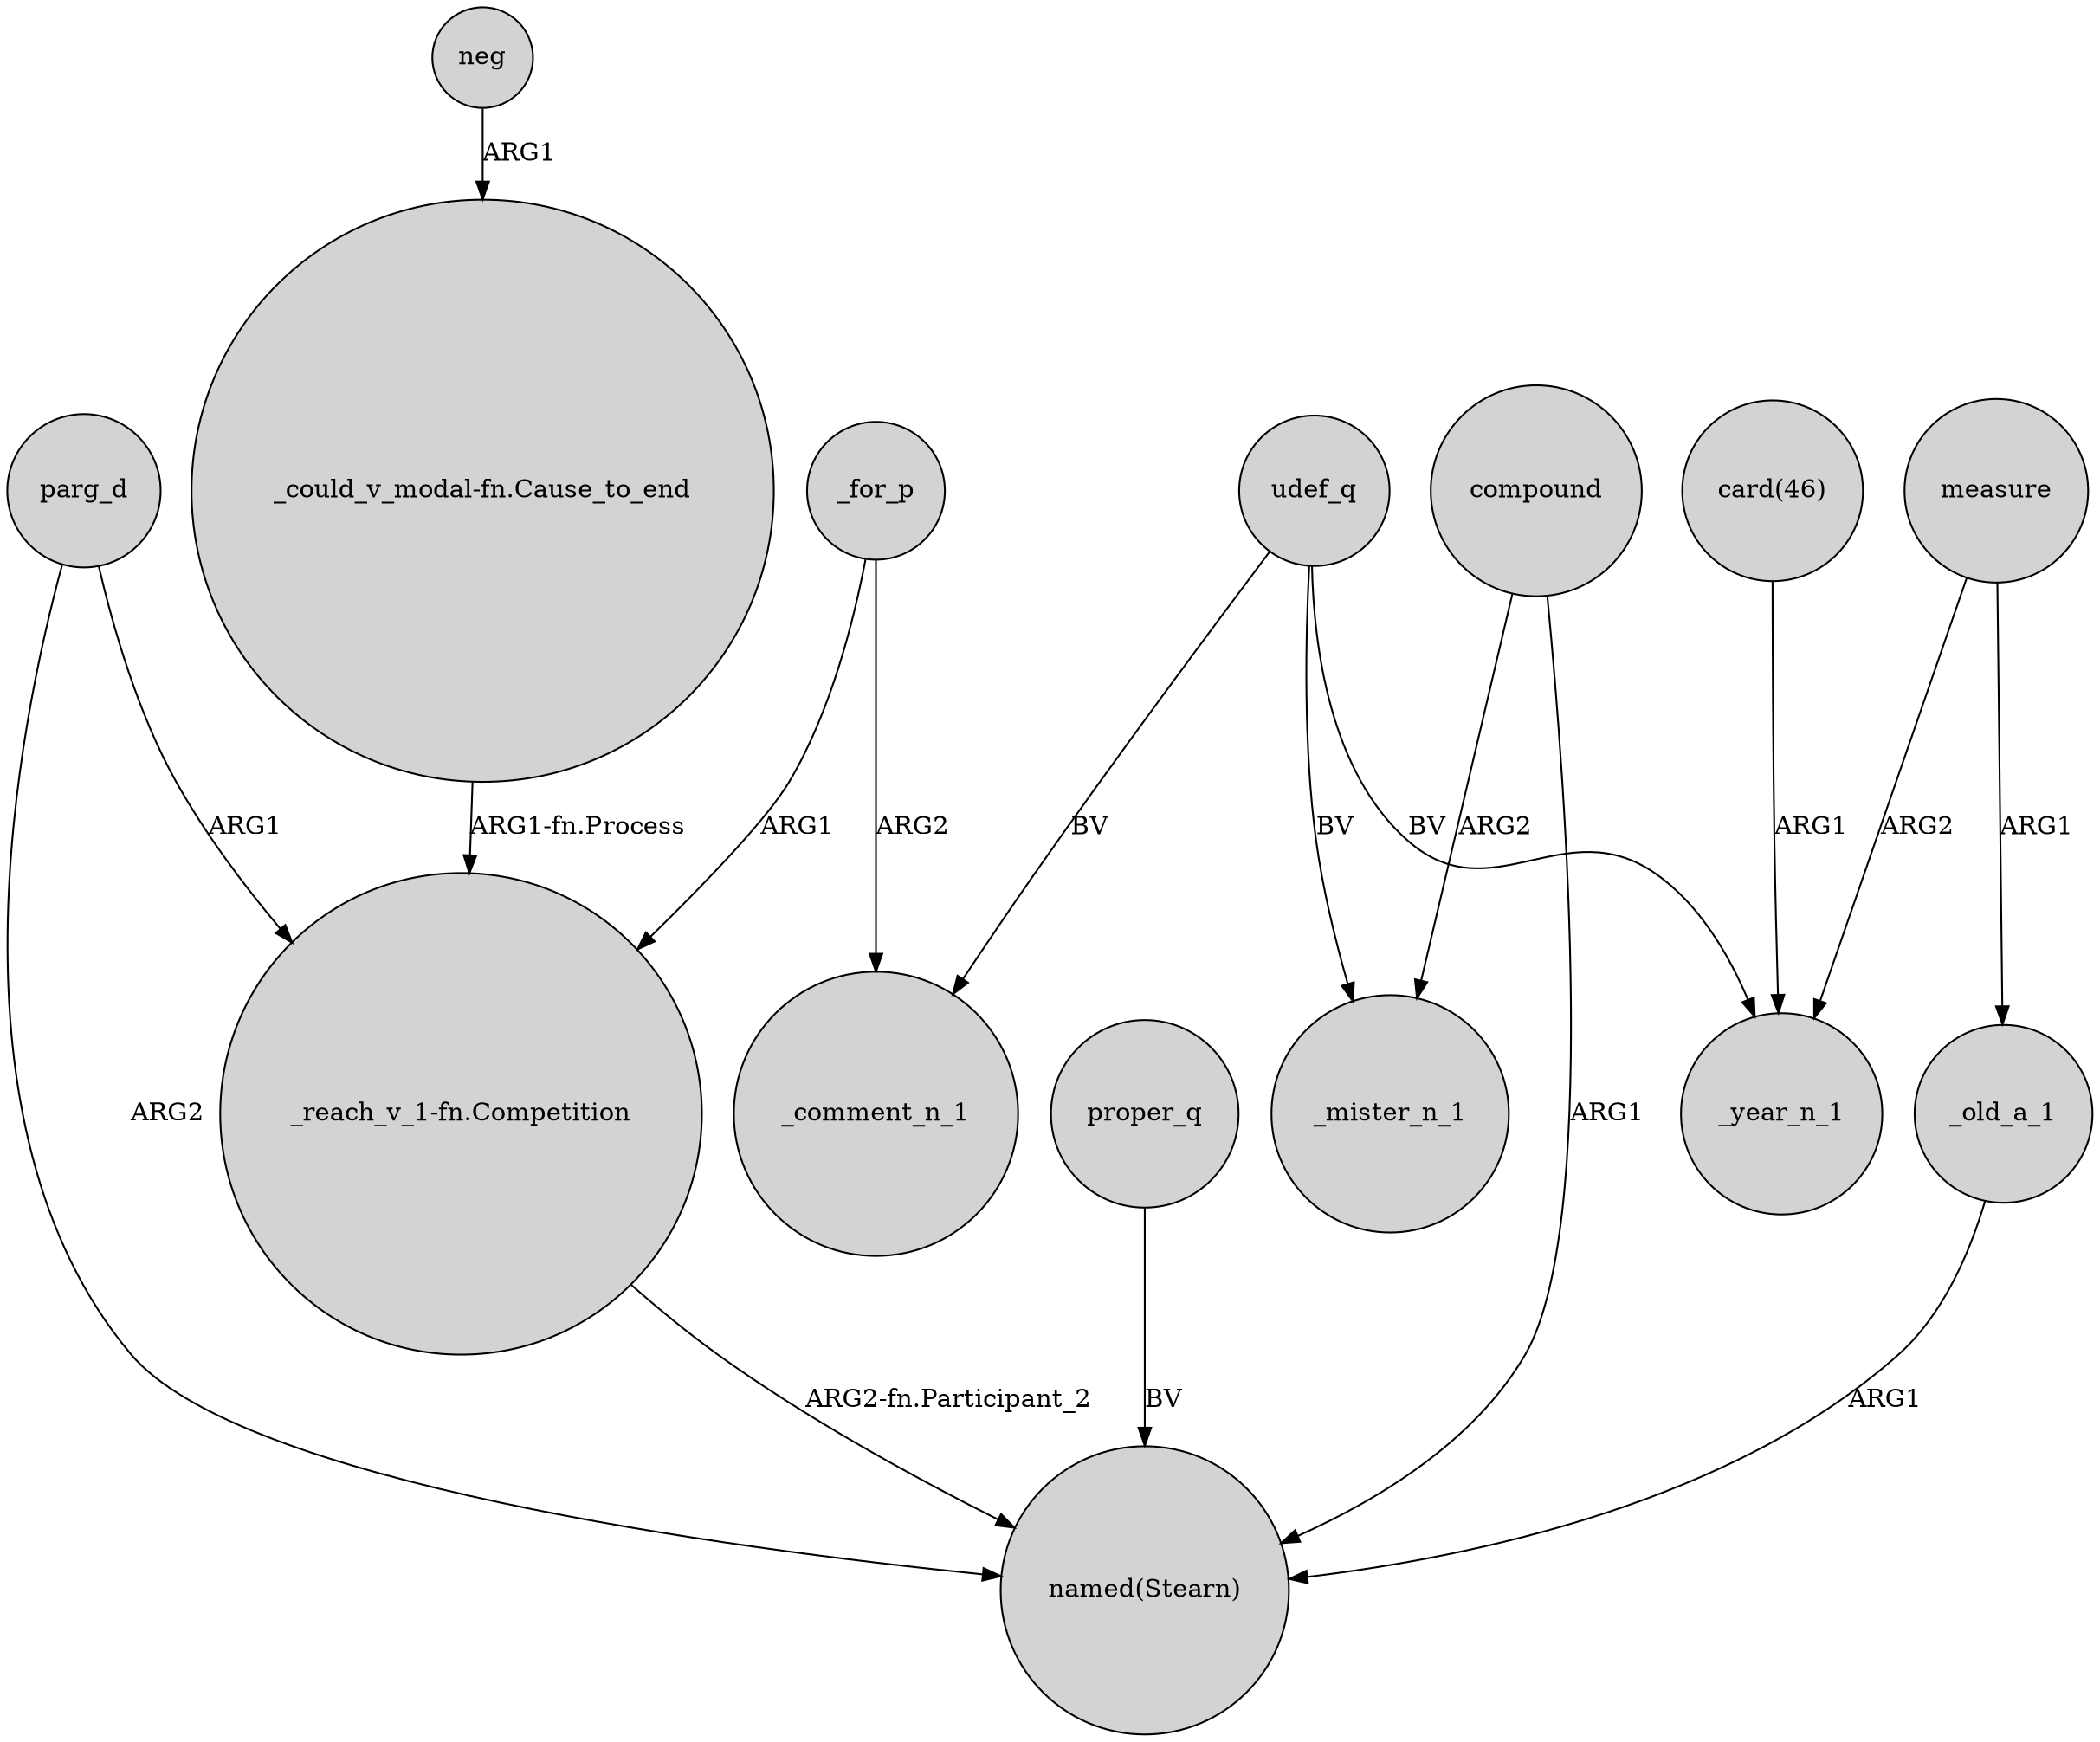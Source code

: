 digraph {
	node [shape=circle style=filled]
	udef_q -> _comment_n_1 [label=BV]
	parg_d -> "_reach_v_1-fn.Competition" [label=ARG1]
	neg -> "_could_v_modal-fn.Cause_to_end" [label=ARG1]
	_for_p -> "_reach_v_1-fn.Competition" [label=ARG1]
	proper_q -> "named(Stearn)" [label=BV]
	compound -> "named(Stearn)" [label=ARG1]
	measure -> _old_a_1 [label=ARG1]
	"card(46)" -> _year_n_1 [label=ARG1]
	udef_q -> _year_n_1 [label=BV]
	_for_p -> _comment_n_1 [label=ARG2]
	_old_a_1 -> "named(Stearn)" [label=ARG1]
	"_could_v_modal-fn.Cause_to_end" -> "_reach_v_1-fn.Competition" [label="ARG1-fn.Process"]
	"_reach_v_1-fn.Competition" -> "named(Stearn)" [label="ARG2-fn.Participant_2"]
	udef_q -> _mister_n_1 [label=BV]
	compound -> _mister_n_1 [label=ARG2]
	parg_d -> "named(Stearn)" [label=ARG2]
	measure -> _year_n_1 [label=ARG2]
}

